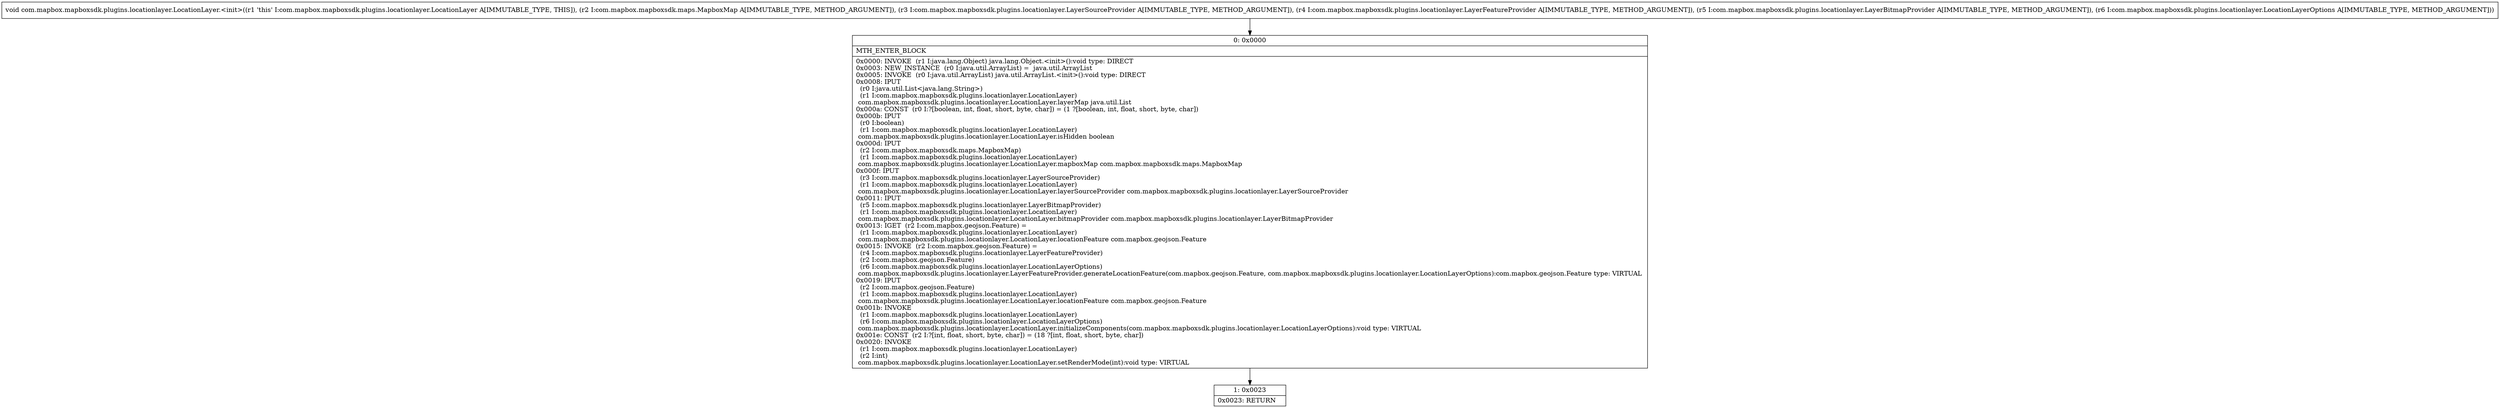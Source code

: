 digraph "CFG forcom.mapbox.mapboxsdk.plugins.locationlayer.LocationLayer.\<init\>(Lcom\/mapbox\/mapboxsdk\/maps\/MapboxMap;Lcom\/mapbox\/mapboxsdk\/plugins\/locationlayer\/LayerSourceProvider;Lcom\/mapbox\/mapboxsdk\/plugins\/locationlayer\/LayerFeatureProvider;Lcom\/mapbox\/mapboxsdk\/plugins\/locationlayer\/LayerBitmapProvider;Lcom\/mapbox\/mapboxsdk\/plugins\/locationlayer\/LocationLayerOptions;)V" {
Node_0 [shape=record,label="{0\:\ 0x0000|MTH_ENTER_BLOCK\l|0x0000: INVOKE  (r1 I:java.lang.Object) java.lang.Object.\<init\>():void type: DIRECT \l0x0003: NEW_INSTANCE  (r0 I:java.util.ArrayList) =  java.util.ArrayList \l0x0005: INVOKE  (r0 I:java.util.ArrayList) java.util.ArrayList.\<init\>():void type: DIRECT \l0x0008: IPUT  \l  (r0 I:java.util.List\<java.lang.String\>)\l  (r1 I:com.mapbox.mapboxsdk.plugins.locationlayer.LocationLayer)\l com.mapbox.mapboxsdk.plugins.locationlayer.LocationLayer.layerMap java.util.List \l0x000a: CONST  (r0 I:?[boolean, int, float, short, byte, char]) = (1 ?[boolean, int, float, short, byte, char]) \l0x000b: IPUT  \l  (r0 I:boolean)\l  (r1 I:com.mapbox.mapboxsdk.plugins.locationlayer.LocationLayer)\l com.mapbox.mapboxsdk.plugins.locationlayer.LocationLayer.isHidden boolean \l0x000d: IPUT  \l  (r2 I:com.mapbox.mapboxsdk.maps.MapboxMap)\l  (r1 I:com.mapbox.mapboxsdk.plugins.locationlayer.LocationLayer)\l com.mapbox.mapboxsdk.plugins.locationlayer.LocationLayer.mapboxMap com.mapbox.mapboxsdk.maps.MapboxMap \l0x000f: IPUT  \l  (r3 I:com.mapbox.mapboxsdk.plugins.locationlayer.LayerSourceProvider)\l  (r1 I:com.mapbox.mapboxsdk.plugins.locationlayer.LocationLayer)\l com.mapbox.mapboxsdk.plugins.locationlayer.LocationLayer.layerSourceProvider com.mapbox.mapboxsdk.plugins.locationlayer.LayerSourceProvider \l0x0011: IPUT  \l  (r5 I:com.mapbox.mapboxsdk.plugins.locationlayer.LayerBitmapProvider)\l  (r1 I:com.mapbox.mapboxsdk.plugins.locationlayer.LocationLayer)\l com.mapbox.mapboxsdk.plugins.locationlayer.LocationLayer.bitmapProvider com.mapbox.mapboxsdk.plugins.locationlayer.LayerBitmapProvider \l0x0013: IGET  (r2 I:com.mapbox.geojson.Feature) = \l  (r1 I:com.mapbox.mapboxsdk.plugins.locationlayer.LocationLayer)\l com.mapbox.mapboxsdk.plugins.locationlayer.LocationLayer.locationFeature com.mapbox.geojson.Feature \l0x0015: INVOKE  (r2 I:com.mapbox.geojson.Feature) = \l  (r4 I:com.mapbox.mapboxsdk.plugins.locationlayer.LayerFeatureProvider)\l  (r2 I:com.mapbox.geojson.Feature)\l  (r6 I:com.mapbox.mapboxsdk.plugins.locationlayer.LocationLayerOptions)\l com.mapbox.mapboxsdk.plugins.locationlayer.LayerFeatureProvider.generateLocationFeature(com.mapbox.geojson.Feature, com.mapbox.mapboxsdk.plugins.locationlayer.LocationLayerOptions):com.mapbox.geojson.Feature type: VIRTUAL \l0x0019: IPUT  \l  (r2 I:com.mapbox.geojson.Feature)\l  (r1 I:com.mapbox.mapboxsdk.plugins.locationlayer.LocationLayer)\l com.mapbox.mapboxsdk.plugins.locationlayer.LocationLayer.locationFeature com.mapbox.geojson.Feature \l0x001b: INVOKE  \l  (r1 I:com.mapbox.mapboxsdk.plugins.locationlayer.LocationLayer)\l  (r6 I:com.mapbox.mapboxsdk.plugins.locationlayer.LocationLayerOptions)\l com.mapbox.mapboxsdk.plugins.locationlayer.LocationLayer.initializeComponents(com.mapbox.mapboxsdk.plugins.locationlayer.LocationLayerOptions):void type: VIRTUAL \l0x001e: CONST  (r2 I:?[int, float, short, byte, char]) = (18 ?[int, float, short, byte, char]) \l0x0020: INVOKE  \l  (r1 I:com.mapbox.mapboxsdk.plugins.locationlayer.LocationLayer)\l  (r2 I:int)\l com.mapbox.mapboxsdk.plugins.locationlayer.LocationLayer.setRenderMode(int):void type: VIRTUAL \l}"];
Node_1 [shape=record,label="{1\:\ 0x0023|0x0023: RETURN   \l}"];
MethodNode[shape=record,label="{void com.mapbox.mapboxsdk.plugins.locationlayer.LocationLayer.\<init\>((r1 'this' I:com.mapbox.mapboxsdk.plugins.locationlayer.LocationLayer A[IMMUTABLE_TYPE, THIS]), (r2 I:com.mapbox.mapboxsdk.maps.MapboxMap A[IMMUTABLE_TYPE, METHOD_ARGUMENT]), (r3 I:com.mapbox.mapboxsdk.plugins.locationlayer.LayerSourceProvider A[IMMUTABLE_TYPE, METHOD_ARGUMENT]), (r4 I:com.mapbox.mapboxsdk.plugins.locationlayer.LayerFeatureProvider A[IMMUTABLE_TYPE, METHOD_ARGUMENT]), (r5 I:com.mapbox.mapboxsdk.plugins.locationlayer.LayerBitmapProvider A[IMMUTABLE_TYPE, METHOD_ARGUMENT]), (r6 I:com.mapbox.mapboxsdk.plugins.locationlayer.LocationLayerOptions A[IMMUTABLE_TYPE, METHOD_ARGUMENT])) }"];
MethodNode -> Node_0;
Node_0 -> Node_1;
}

